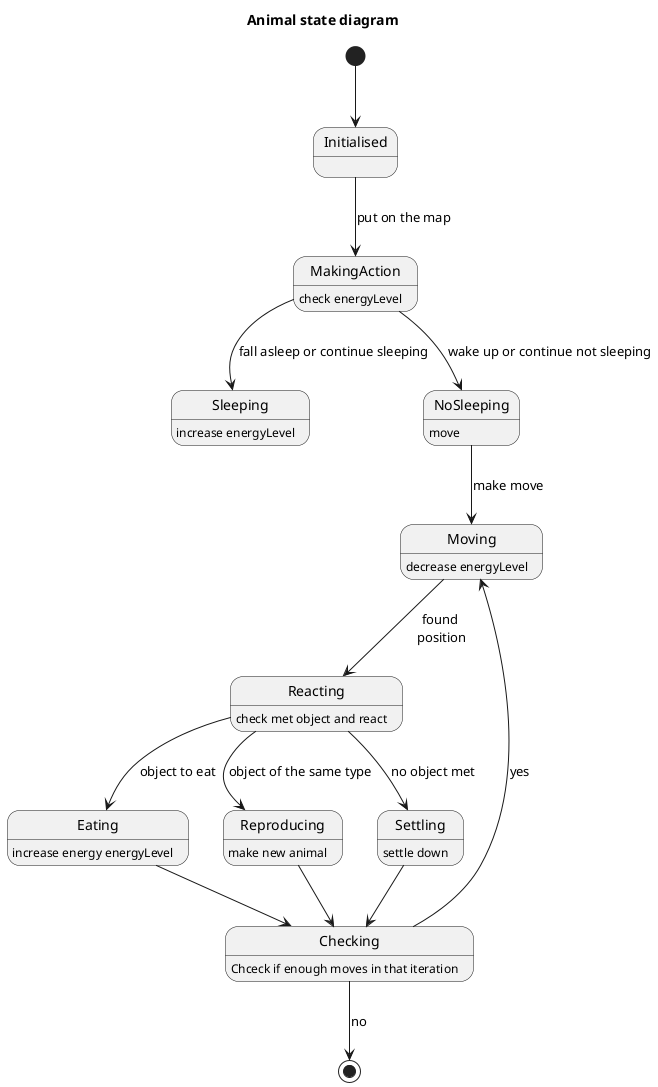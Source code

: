 @startuml
title Animal state diagram
[*] --> Initialised
MakingAction: check energyLevel
Sleeping: increase energyLevel
NoSleeping: move
Moving: decrease energyLevel
Reacting: check met object and react
Eating: increase energy energyLevel
Reproducing: make new animal
Settling: settle down
Checking: Chceck if enough moves in that iteration

Initialised --> MakingAction: put on the map
MakingAction --> Sleeping: fall asleep or continue sleeping
MakingAction --> NoSleeping: wake up or continue not sleeping
NoSleeping --> Moving: make move
Moving --> Reacting: found\n position
Reacting --> Settling: no object met
Reacting --> Eating: object to eat
Reacting --> Reproducing: object of the same type

Settling --> Checking
Eating --> Checking
Reproducing --> Checking

Checking --> Moving: yes
Checking --> [*]: no

@enduml